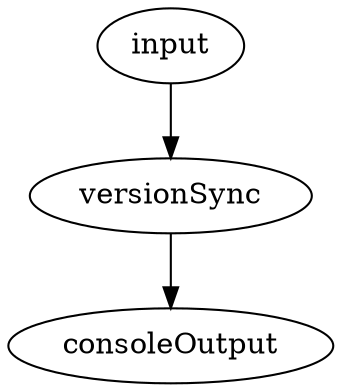 digraph versiontest {

  input [data="/usr/local/google/home/soonm/tree-builder-builder/example.ejs"]
  versionSync [version="1218943002", chromium="/usr/local/google/home/soonm/chromium/src", platform="linux64"]
  input -> versionSync -> consoleOutput;

}
